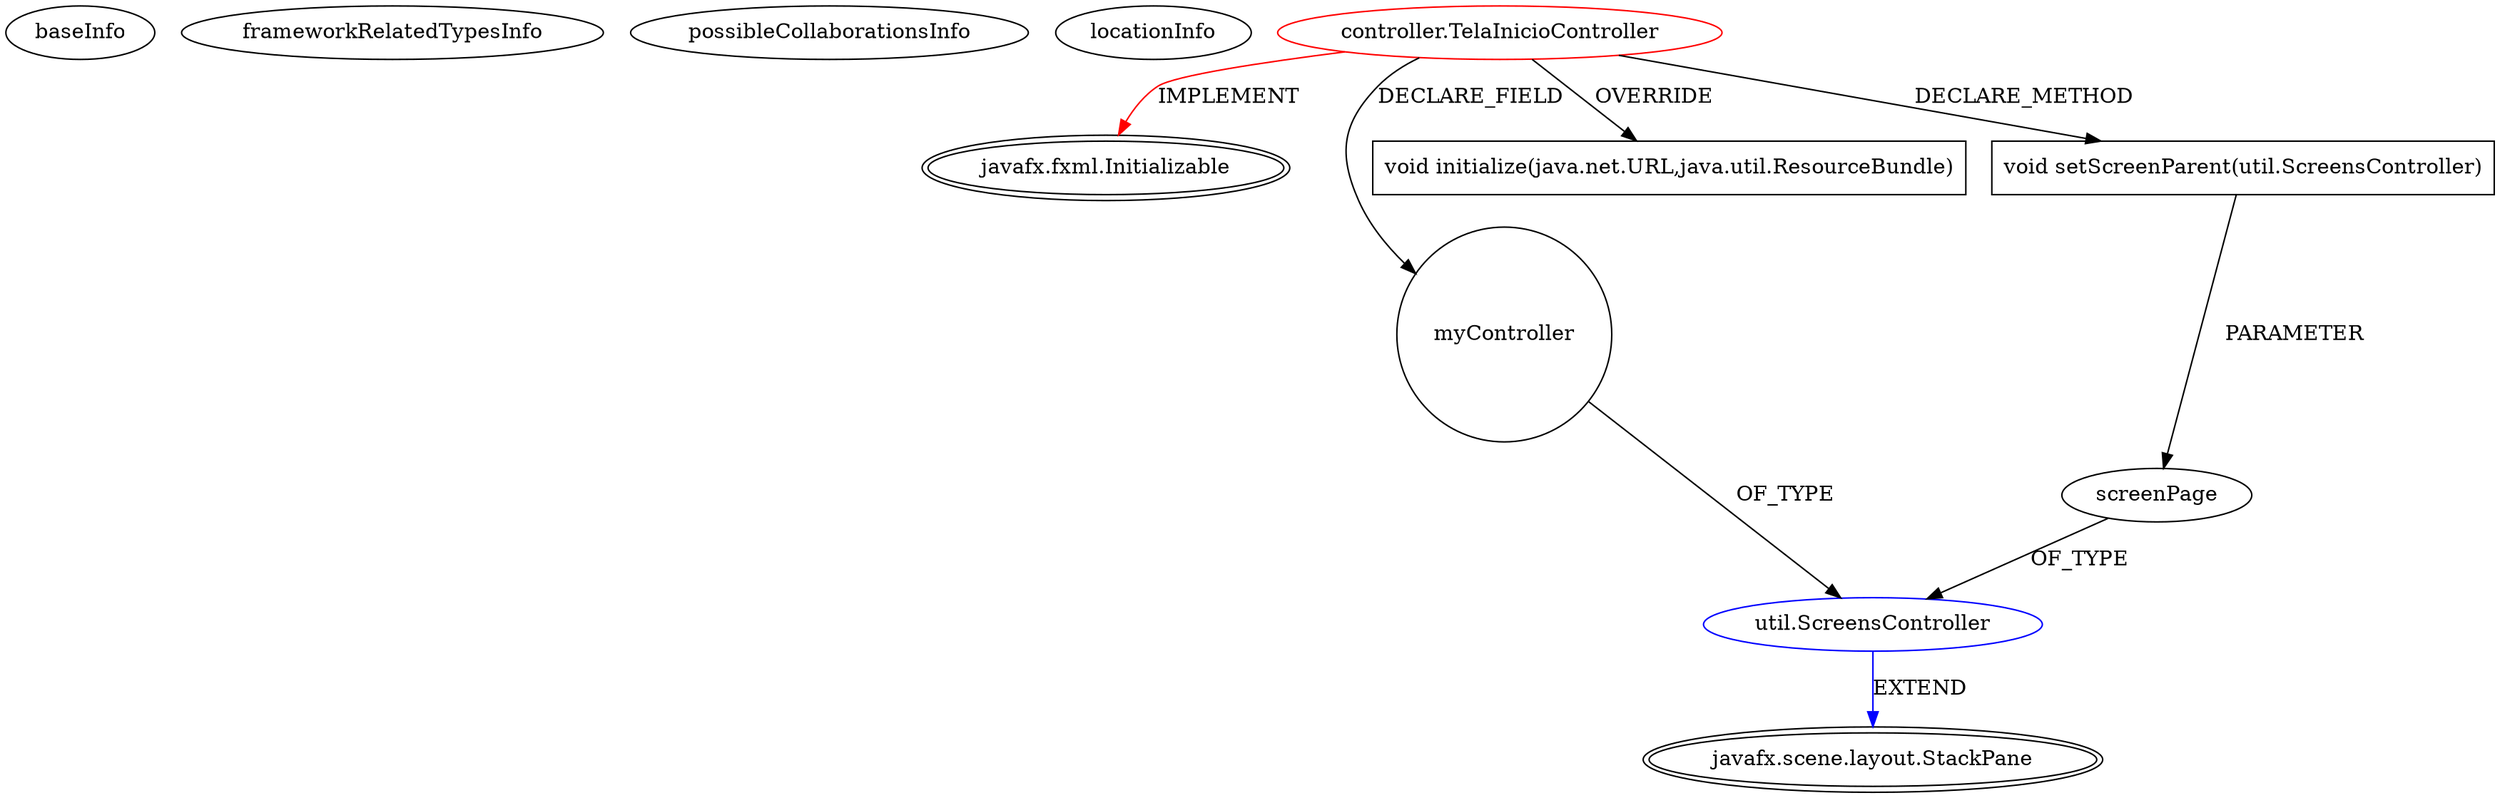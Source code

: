 digraph {
baseInfo[graphId=888,category="extension_graph",isAnonymous=false,possibleRelation=true]
frameworkRelatedTypesInfo[0="javafx.fxml.Initializable"]
possibleCollaborationsInfo[0="888~CLIENT_METHOD_DECLARATION-PARAMETER_DECLARATION-FIELD_DECLARATION-~javafx.fxml.Initializable ~javafx.scene.layout.StackPane ~false~false"]
locationInfo[projectName="Marcio-Sistemas-MC-repositorio",filePath="/Marcio-Sistemas-MC-repositorio/repositorio-master/controleorcamentofamiliar/src/controller/TelaInicioController.java",contextSignature="TelaInicioController",graphId="888"]
0[label="controller.TelaInicioController",vertexType="ROOT_CLIENT_CLASS_DECLARATION",isFrameworkType=false,color=red]
1[label="javafx.fxml.Initializable",vertexType="FRAMEWORK_INTERFACE_TYPE",isFrameworkType=true,peripheries=2]
2[label="myController",vertexType="FIELD_DECLARATION",isFrameworkType=false,shape=circle]
3[label="util.ScreensController",vertexType="REFERENCE_CLIENT_CLASS_DECLARATION",isFrameworkType=false,color=blue]
4[label="javafx.scene.layout.StackPane",vertexType="FRAMEWORK_CLASS_TYPE",isFrameworkType=true,peripheries=2]
5[label="void initialize(java.net.URL,java.util.ResourceBundle)",vertexType="OVERRIDING_METHOD_DECLARATION",isFrameworkType=false,shape=box]
21[label="void setScreenParent(util.ScreensController)",vertexType="CLIENT_METHOD_DECLARATION",isFrameworkType=false,shape=box]
22[label="screenPage",vertexType="PARAMETER_DECLARATION",isFrameworkType=false]
0->1[label="IMPLEMENT",color=red]
0->2[label="DECLARE_FIELD"]
3->4[label="EXTEND",color=blue]
2->3[label="OF_TYPE"]
0->5[label="OVERRIDE"]
0->21[label="DECLARE_METHOD"]
22->3[label="OF_TYPE"]
21->22[label="PARAMETER"]
}
